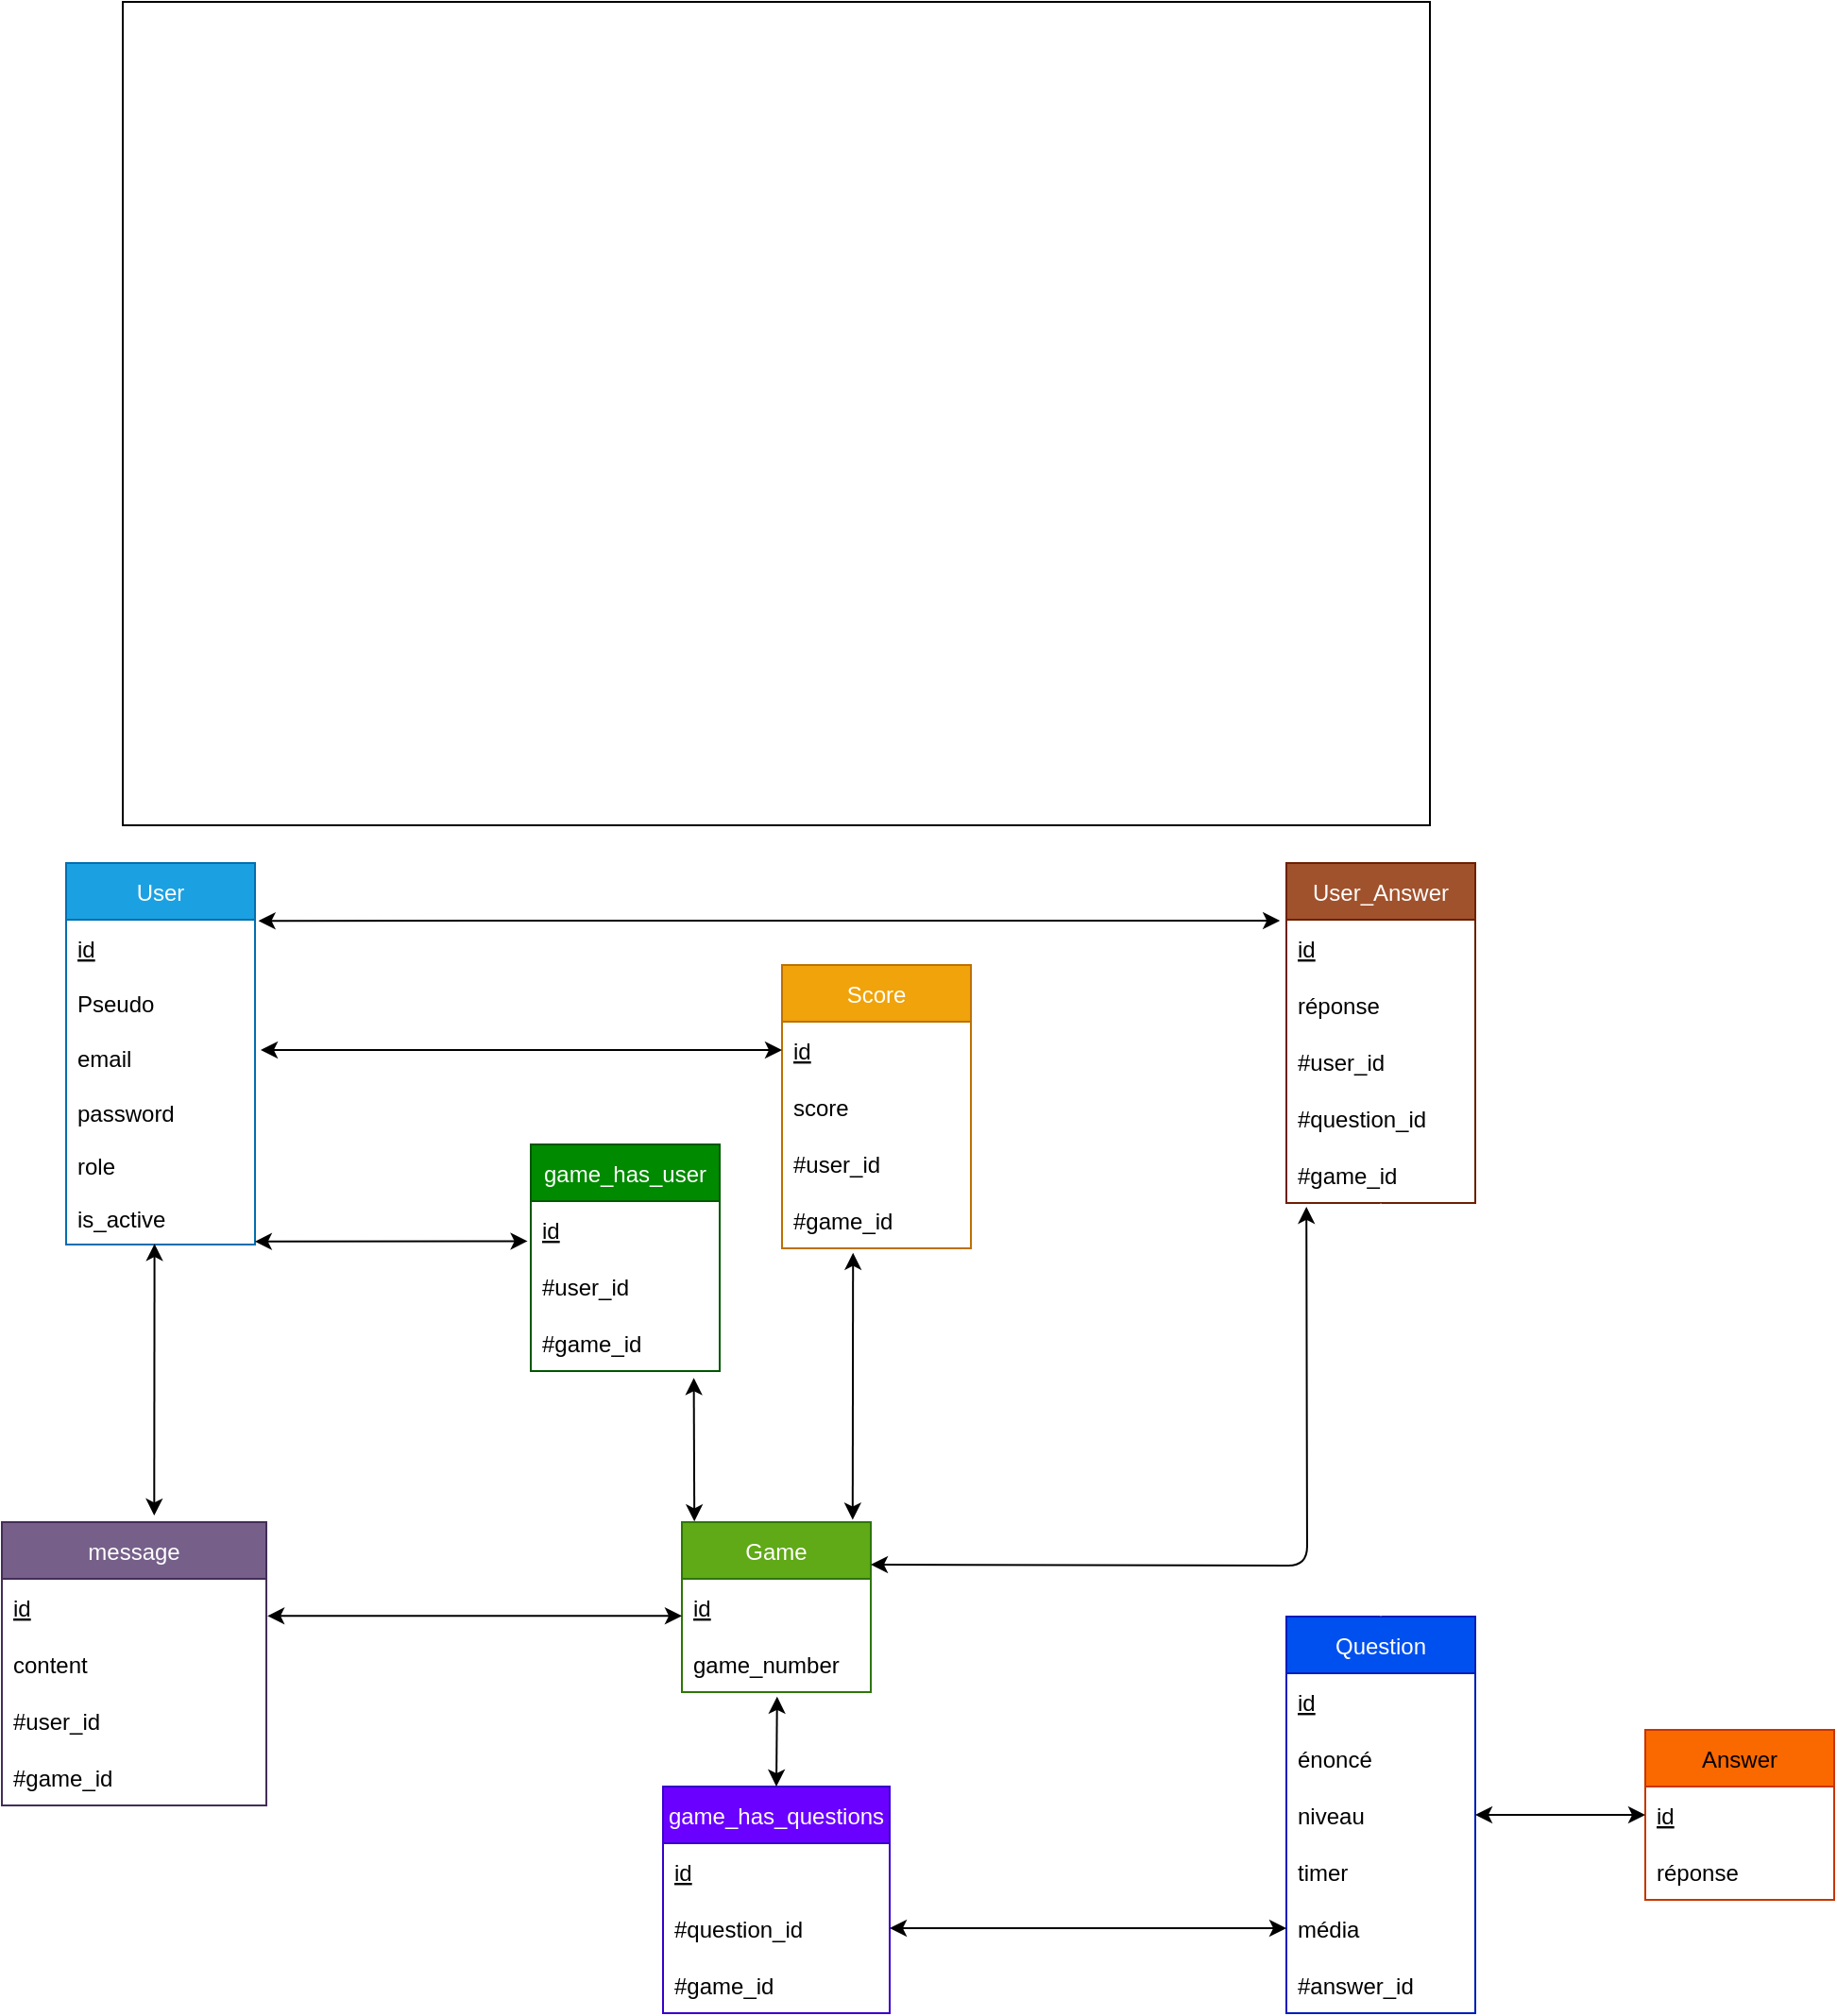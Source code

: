 <mxfile>
    <diagram id="J0Uayc_fJ_nXG9KXXlZn" name="Page-1">
        <mxGraphModel dx="3231" dy="2680" grid="0" gridSize="10" guides="1" tooltips="1" connect="1" arrows="1" fold="1" page="0" pageScale="1" pageWidth="850" pageHeight="1100" math="0" shadow="0">
            <root>
                <mxCell id="0"/>
                <mxCell id="1" parent="0"/>
                <mxCell id="2" value="User" style="swimlane;fontStyle=0;childLayout=stackLayout;horizontal=1;startSize=30;horizontalStack=0;resizeParent=1;resizeParentMax=0;resizeLast=0;collapsible=1;marginBottom=0;fillColor=#1ba1e2;fontColor=#ffffff;strokeColor=#006EAF;rounded=0;" parent="1" vertex="1">
                    <mxGeometry x="-1806" y="-769" width="100" height="202" as="geometry">
                        <mxRectangle x="-1184" y="-603" width="52" height="30" as="alternateBounds"/>
                    </mxGeometry>
                </mxCell>
                <mxCell id="3" value="id" style="text;strokeColor=none;fillColor=none;align=left;verticalAlign=middle;spacingLeft=4;spacingRight=4;overflow=hidden;points=[[0,0.5],[1,0.5]];portConstraint=eastwest;rotatable=0;fontStyle=4;rounded=0;" parent="2" vertex="1">
                    <mxGeometry y="30" width="100" height="30" as="geometry"/>
                </mxCell>
                <mxCell id="4" value="Pseudo" style="text;strokeColor=none;fillColor=none;align=left;verticalAlign=middle;spacingLeft=4;spacingRight=4;overflow=hidden;points=[[0,0.5],[1,0.5]];portConstraint=eastwest;rotatable=0;rounded=0;" parent="2" vertex="1">
                    <mxGeometry y="60" width="100" height="28" as="geometry"/>
                </mxCell>
                <mxCell id="5" value="email" style="text;strokeColor=none;fillColor=none;align=left;verticalAlign=middle;spacingLeft=4;spacingRight=4;overflow=hidden;points=[[0,0.5],[1,0.5]];portConstraint=eastwest;rotatable=0;rounded=0;" parent="2" vertex="1">
                    <mxGeometry y="88" width="100" height="30" as="geometry"/>
                </mxCell>
                <mxCell id="6" value="password" style="text;strokeColor=none;fillColor=none;align=left;verticalAlign=middle;spacingLeft=4;spacingRight=4;overflow=hidden;points=[[0,0.5],[1,0.5]];portConstraint=eastwest;rotatable=0;rounded=0;" parent="2" vertex="1">
                    <mxGeometry y="118" width="100" height="28" as="geometry"/>
                </mxCell>
                <mxCell id="7" value="role" style="text;strokeColor=none;fillColor=none;align=left;verticalAlign=middle;spacingLeft=4;spacingRight=4;overflow=hidden;points=[[0,0.5],[1,0.5]];portConstraint=eastwest;rotatable=0;rounded=0;" parent="2" vertex="1">
                    <mxGeometry y="146" width="100" height="28" as="geometry"/>
                </mxCell>
                <mxCell id="8" value="is_active" style="text;strokeColor=none;fillColor=none;align=left;verticalAlign=middle;spacingLeft=4;spacingRight=4;overflow=hidden;points=[[0,0.5],[1,0.5]];portConstraint=eastwest;rotatable=0;rounded=0;" parent="2" vertex="1">
                    <mxGeometry y="174" width="100" height="28" as="geometry"/>
                </mxCell>
                <mxCell id="74" style="edgeStyle=none;html=1;entryX=0.863;entryY=1.122;entryDx=0;entryDy=0;entryPerimeter=0;exitX=0.066;exitY=-0.004;exitDx=0;exitDy=0;startArrow=classic;startFill=1;exitPerimeter=0;" parent="1" source="9" target="82" edge="1">
                    <mxGeometry relative="1" as="geometry">
                        <mxPoint x="-1523" y="-552" as="targetPoint"/>
                        <mxPoint x="-1521" y="-392" as="sourcePoint"/>
                    </mxGeometry>
                </mxCell>
                <mxCell id="9" value="Game" style="swimlane;fontStyle=0;childLayout=stackLayout;horizontal=1;startSize=30;horizontalStack=0;resizeParent=1;resizeParentMax=0;resizeLast=0;collapsible=1;marginBottom=0;fillColor=#60a917;fontColor=#ffffff;strokeColor=#2D7600;rounded=0;" parent="1" vertex="1">
                    <mxGeometry x="-1480" y="-420" width="100" height="90" as="geometry">
                        <mxRectangle x="-1184" y="-603" width="52" height="30" as="alternateBounds"/>
                    </mxGeometry>
                </mxCell>
                <mxCell id="10" value="id" style="text;strokeColor=none;fillColor=none;align=left;verticalAlign=middle;spacingLeft=4;spacingRight=4;overflow=hidden;points=[[0,0.5],[1,0.5]];portConstraint=eastwest;rotatable=0;fontStyle=4;rounded=0;" parent="9" vertex="1">
                    <mxGeometry y="30" width="100" height="30" as="geometry"/>
                </mxCell>
                <mxCell id="11" value="game_number" style="text;strokeColor=none;fillColor=none;align=left;verticalAlign=middle;spacingLeft=4;spacingRight=4;overflow=hidden;points=[[0,0.5],[1,0.5]];portConstraint=eastwest;rotatable=0;fontStyle=0;rounded=0;" parent="9" vertex="1">
                    <mxGeometry y="60" width="100" height="30" as="geometry"/>
                </mxCell>
                <mxCell id="12" value="Score" style="swimlane;fontStyle=0;childLayout=stackLayout;horizontal=1;startSize=30;horizontalStack=0;resizeParent=1;resizeParentMax=0;resizeLast=0;collapsible=1;marginBottom=0;fillColor=#f0a30a;strokeColor=#BD7000;rounded=0;fontColor=#FFFFFF;" parent="1" vertex="1">
                    <mxGeometry x="-1427" y="-715" width="100" height="150" as="geometry">
                        <mxRectangle x="-1184" y="-603" width="52" height="30" as="alternateBounds"/>
                    </mxGeometry>
                </mxCell>
                <mxCell id="13" value="id" style="text;strokeColor=none;fillColor=none;align=left;verticalAlign=middle;spacingLeft=4;spacingRight=4;overflow=hidden;points=[[0,0.5],[1,0.5]];portConstraint=eastwest;rotatable=0;fontStyle=4;rounded=0;" parent="12" vertex="1">
                    <mxGeometry y="30" width="100" height="30" as="geometry"/>
                </mxCell>
                <mxCell id="14" value="score" style="text;strokeColor=none;fillColor=none;align=left;verticalAlign=middle;spacingLeft=4;spacingRight=4;overflow=hidden;points=[[0,0.5],[1,0.5]];portConstraint=eastwest;rotatable=0;fontStyle=0;rounded=0;" parent="12" vertex="1">
                    <mxGeometry y="60" width="100" height="30" as="geometry"/>
                </mxCell>
                <mxCell id="72" value="#user_id" style="text;strokeColor=none;fillColor=none;align=left;verticalAlign=middle;spacingLeft=4;spacingRight=4;overflow=hidden;points=[[0,0.5],[1,0.5]];portConstraint=eastwest;rotatable=0;fontStyle=0;rounded=0;" parent="12" vertex="1">
                    <mxGeometry y="90" width="100" height="30" as="geometry"/>
                </mxCell>
                <mxCell id="84" value="#game_id" style="text;strokeColor=none;fillColor=none;align=left;verticalAlign=middle;spacingLeft=4;spacingRight=4;overflow=hidden;points=[[0,0.5],[1,0.5]];portConstraint=eastwest;rotatable=0;fontStyle=0;rounded=0;" parent="12" vertex="1">
                    <mxGeometry y="120" width="100" height="30" as="geometry"/>
                </mxCell>
                <mxCell id="23" value="Question" style="swimlane;fontStyle=0;childLayout=stackLayout;horizontal=1;startSize=30;horizontalStack=0;resizeParent=1;resizeParentMax=0;resizeLast=0;collapsible=1;marginBottom=0;fillColor=#0050ef;strokeColor=#001DBC;rounded=0;fontColor=#ffffff;" parent="1" vertex="1">
                    <mxGeometry x="-1160" y="-370" width="100" height="210" as="geometry">
                        <mxRectangle x="-1184" y="-603" width="52" height="30" as="alternateBounds"/>
                    </mxGeometry>
                </mxCell>
                <mxCell id="24" value="id" style="text;strokeColor=none;fillColor=none;align=left;verticalAlign=middle;spacingLeft=4;spacingRight=4;overflow=hidden;points=[[0,0.5],[1,0.5]];portConstraint=eastwest;rotatable=0;fontStyle=4;rounded=0;" parent="23" vertex="1">
                    <mxGeometry y="30" width="100" height="30" as="geometry"/>
                </mxCell>
                <mxCell id="25" value="énoncé" style="text;strokeColor=none;fillColor=none;align=left;verticalAlign=middle;spacingLeft=4;spacingRight=4;overflow=hidden;points=[[0,0.5],[1,0.5]];portConstraint=eastwest;rotatable=0;fontStyle=0;rounded=0;" parent="23" vertex="1">
                    <mxGeometry y="60" width="100" height="30" as="geometry"/>
                </mxCell>
                <mxCell id="26" value="niveau" style="text;strokeColor=none;fillColor=none;align=left;verticalAlign=middle;spacingLeft=4;spacingRight=4;overflow=hidden;points=[[0,0.5],[1,0.5]];portConstraint=eastwest;rotatable=0;fontStyle=0;rounded=0;" parent="23" vertex="1">
                    <mxGeometry y="90" width="100" height="30" as="geometry"/>
                </mxCell>
                <mxCell id="27" value="timer" style="text;strokeColor=none;fillColor=none;align=left;verticalAlign=middle;spacingLeft=4;spacingRight=4;overflow=hidden;points=[[0,0.5],[1,0.5]];portConstraint=eastwest;rotatable=0;fontStyle=0;rounded=0;" parent="23" vertex="1">
                    <mxGeometry y="120" width="100" height="30" as="geometry"/>
                </mxCell>
                <mxCell id="28" value="média" style="text;strokeColor=none;fillColor=none;align=left;verticalAlign=middle;spacingLeft=4;spacingRight=4;overflow=hidden;points=[[0,0.5],[1,0.5]];portConstraint=eastwest;rotatable=0;fontStyle=0;rounded=0;" parent="23" vertex="1">
                    <mxGeometry y="150" width="100" height="30" as="geometry"/>
                </mxCell>
                <mxCell id="92" value="#answer_id" style="text;strokeColor=none;fillColor=none;align=left;verticalAlign=middle;spacingLeft=4;spacingRight=4;overflow=hidden;points=[[0,0.5],[1,0.5]];portConstraint=eastwest;rotatable=0;fontStyle=0;rounded=0;" parent="23" vertex="1">
                    <mxGeometry y="180" width="100" height="30" as="geometry"/>
                </mxCell>
                <mxCell id="29" value="Answer" style="swimlane;fontStyle=0;childLayout=stackLayout;horizontal=1;startSize=30;horizontalStack=0;resizeParent=1;resizeParentMax=0;resizeLast=0;collapsible=1;marginBottom=0;fillColor=#fa6800;strokeColor=#C73500;rounded=0;fontColor=#000000;" parent="1" vertex="1">
                    <mxGeometry x="-970" y="-310" width="100" height="90" as="geometry">
                        <mxRectangle x="-1184" y="-603" width="52" height="30" as="alternateBounds"/>
                    </mxGeometry>
                </mxCell>
                <mxCell id="30" value="id" style="text;strokeColor=none;fillColor=none;align=left;verticalAlign=middle;spacingLeft=4;spacingRight=4;overflow=hidden;points=[[0,0.5],[1,0.5]];portConstraint=eastwest;rotatable=0;fontStyle=4;rounded=0;" parent="29" vertex="1">
                    <mxGeometry y="30" width="100" height="30" as="geometry"/>
                </mxCell>
                <mxCell id="31" value="réponse" style="text;strokeColor=none;fillColor=none;align=left;verticalAlign=middle;spacingLeft=4;spacingRight=4;overflow=hidden;points=[[0,0.5],[1,0.5]];portConstraint=eastwest;rotatable=0;fontStyle=0;rounded=0;" parent="29" vertex="1">
                    <mxGeometry y="60" width="100" height="30" as="geometry"/>
                </mxCell>
                <mxCell id="44" value="message" style="swimlane;fontStyle=0;childLayout=stackLayout;horizontal=1;startSize=30;horizontalStack=0;resizeParent=1;resizeParentMax=0;resizeLast=0;collapsible=1;marginBottom=0;fillColor=#76608a;fontColor=#ffffff;strokeColor=#432D57;rounded=0;" parent="1" vertex="1">
                    <mxGeometry x="-1840" y="-420" width="140" height="150" as="geometry"/>
                </mxCell>
                <mxCell id="45" value="id" style="text;strokeColor=none;fillColor=none;align=left;verticalAlign=middle;spacingLeft=4;spacingRight=4;overflow=hidden;points=[[0,0.5],[1,0.5]];portConstraint=eastwest;rotatable=0;fontStyle=4;rounded=0;" parent="44" vertex="1">
                    <mxGeometry y="30" width="140" height="30" as="geometry"/>
                </mxCell>
                <mxCell id="46" value="content" style="text;strokeColor=none;fillColor=none;align=left;verticalAlign=middle;spacingLeft=4;spacingRight=4;overflow=hidden;points=[[0,0.5],[1,0.5]];portConstraint=eastwest;rotatable=0;rounded=0;" parent="44" vertex="1">
                    <mxGeometry y="60" width="140" height="30" as="geometry"/>
                </mxCell>
                <mxCell id="68" value="#user_id" style="text;strokeColor=none;fillColor=none;align=left;verticalAlign=middle;spacingLeft=4;spacingRight=4;overflow=hidden;points=[[0,0.5],[1,0.5]];portConstraint=eastwest;rotatable=0;rounded=0;" parent="44" vertex="1">
                    <mxGeometry y="90" width="140" height="30" as="geometry"/>
                </mxCell>
                <mxCell id="70" value="#game_id" style="text;strokeColor=none;fillColor=none;align=left;verticalAlign=middle;spacingLeft=4;spacingRight=4;overflow=hidden;points=[[0,0.5],[1,0.5]];portConstraint=eastwest;rotatable=0;rounded=0;" parent="44" vertex="1">
                    <mxGeometry y="120" width="140" height="30" as="geometry"/>
                </mxCell>
                <mxCell id="50" value="User_Answer" style="swimlane;fontStyle=0;childLayout=stackLayout;horizontal=1;startSize=30;horizontalStack=0;resizeParent=1;resizeParentMax=0;resizeLast=0;collapsible=1;marginBottom=0;fillColor=#a0522d;strokeColor=#6D1F00;rounded=0;fontColor=#ffffff;" parent="1" vertex="1">
                    <mxGeometry x="-1160" y="-769" width="100" height="180" as="geometry">
                        <mxRectangle x="-1184" y="-603" width="52" height="30" as="alternateBounds"/>
                    </mxGeometry>
                </mxCell>
                <mxCell id="51" value="id" style="text;strokeColor=none;fillColor=none;align=left;verticalAlign=middle;spacingLeft=4;spacingRight=4;overflow=hidden;points=[[0,0.5],[1,0.5]];portConstraint=eastwest;rotatable=0;fontStyle=4;rounded=0;" parent="50" vertex="1">
                    <mxGeometry y="30" width="100" height="30" as="geometry"/>
                </mxCell>
                <mxCell id="52" value="réponse" style="text;strokeColor=none;fillColor=none;align=left;verticalAlign=middle;spacingLeft=4;spacingRight=4;overflow=hidden;points=[[0,0.5],[1,0.5]];portConstraint=eastwest;rotatable=0;fontStyle=0;rounded=0;" parent="50" vertex="1">
                    <mxGeometry y="60" width="100" height="30" as="geometry"/>
                </mxCell>
                <mxCell id="95" value="#user_id" style="text;strokeColor=none;fillColor=none;align=left;verticalAlign=middle;spacingLeft=4;spacingRight=4;overflow=hidden;points=[[0,0.5],[1,0.5]];portConstraint=eastwest;rotatable=0;fontStyle=0;rounded=0;" parent="50" vertex="1">
                    <mxGeometry y="90" width="100" height="30" as="geometry"/>
                </mxCell>
                <mxCell id="96" value="#question_id" style="text;strokeColor=none;fillColor=none;align=left;verticalAlign=middle;spacingLeft=4;spacingRight=4;overflow=hidden;points=[[0,0.5],[1,0.5]];portConstraint=eastwest;rotatable=0;fontStyle=0;rounded=0;" parent="50" vertex="1">
                    <mxGeometry y="120" width="100" height="30" as="geometry"/>
                </mxCell>
                <mxCell id="163" value="#game_id" style="text;strokeColor=none;fillColor=none;align=left;verticalAlign=middle;spacingLeft=4;spacingRight=4;overflow=hidden;points=[[0,0.5],[1,0.5]];portConstraint=eastwest;rotatable=0;fontStyle=0;rounded=0;" parent="50" vertex="1">
                    <mxGeometry y="150" width="100" height="30" as="geometry"/>
                </mxCell>
                <mxCell id="67" value="" style="endArrow=classic;startArrow=classic;html=1;entryX=0.468;entryY=0.986;entryDx=0;entryDy=0;entryPerimeter=0;exitX=0.576;exitY=-0.023;exitDx=0;exitDy=0;exitPerimeter=0;" parent="1" source="44" target="8" edge="1">
                    <mxGeometry width="50" height="50" relative="1" as="geometry">
                        <mxPoint x="-1793" y="-485" as="sourcePoint"/>
                        <mxPoint x="-1743" y="-535" as="targetPoint"/>
                    </mxGeometry>
                </mxCell>
                <mxCell id="69" value="" style="endArrow=classic;startArrow=classic;html=1;entryX=0;entryY=0.655;entryDx=0;entryDy=0;exitX=1.004;exitY=0.655;exitDx=0;exitDy=0;exitPerimeter=0;entryPerimeter=0;" parent="1" source="45" target="10" edge="1">
                    <mxGeometry width="50" height="50" relative="1" as="geometry">
                        <mxPoint x="-1745" y="-379.0" as="sourcePoint"/>
                        <mxPoint x="-1746.2" y="-466.392" as="targetPoint"/>
                    </mxGeometry>
                </mxCell>
                <mxCell id="71" value="" style="endArrow=classic;startArrow=classic;html=1;entryX=0;entryY=0.5;entryDx=0;entryDy=0;" parent="1" target="13" edge="1">
                    <mxGeometry width="50" height="50" relative="1" as="geometry">
                        <mxPoint x="-1703" y="-670" as="sourcePoint"/>
                        <mxPoint x="-1761.2" y="-547.392" as="targetPoint"/>
                    </mxGeometry>
                </mxCell>
                <mxCell id="73" value="" style="endArrow=classic;startArrow=classic;html=1;exitX=0.999;exitY=0.944;exitDx=0;exitDy=0;exitPerimeter=0;entryX=-0.017;entryY=0.707;entryDx=0;entryDy=0;entryPerimeter=0;" parent="1" source="8" target="76" edge="1">
                    <mxGeometry width="50" height="50" relative="1" as="geometry">
                        <mxPoint x="-1704" y="-547" as="sourcePoint"/>
                        <mxPoint x="-1609" y="-496" as="targetPoint"/>
                    </mxGeometry>
                </mxCell>
                <mxCell id="75" value="game_has_user" style="swimlane;fontStyle=0;childLayout=stackLayout;horizontal=1;startSize=30;horizontalStack=0;resizeParent=1;resizeParentMax=0;resizeLast=0;collapsible=1;marginBottom=0;fillColor=#008a00;fontColor=#ffffff;strokeColor=#005700;rounded=0;" parent="1" vertex="1">
                    <mxGeometry x="-1560" y="-620" width="100" height="120" as="geometry">
                        <mxRectangle x="-1184" y="-603" width="52" height="30" as="alternateBounds"/>
                    </mxGeometry>
                </mxCell>
                <mxCell id="76" value="id" style="text;strokeColor=none;fillColor=none;align=left;verticalAlign=middle;spacingLeft=4;spacingRight=4;overflow=hidden;points=[[0,0.5],[1,0.5]];portConstraint=eastwest;rotatable=0;fontStyle=4;rounded=0;" parent="75" vertex="1">
                    <mxGeometry y="30" width="100" height="30" as="geometry"/>
                </mxCell>
                <mxCell id="81" value="#user_id" style="text;strokeColor=none;fillColor=none;align=left;verticalAlign=middle;spacingLeft=4;spacingRight=4;overflow=hidden;points=[[0,0.5],[1,0.5]];portConstraint=eastwest;rotatable=0;fontStyle=0;rounded=0;" parent="75" vertex="1">
                    <mxGeometry y="60" width="100" height="30" as="geometry"/>
                </mxCell>
                <mxCell id="82" value="#game_id" style="text;strokeColor=none;fillColor=none;align=left;verticalAlign=middle;spacingLeft=4;spacingRight=4;overflow=hidden;points=[[0,0.5],[1,0.5]];portConstraint=eastwest;rotatable=0;fontStyle=0;rounded=0;" parent="75" vertex="1">
                    <mxGeometry y="90" width="100" height="30" as="geometry"/>
                </mxCell>
                <mxCell id="83" value="" style="endArrow=classic;startArrow=classic;html=1;entryX=0.376;entryY=1.079;entryDx=0;entryDy=0;exitX=0.904;exitY=-0.014;exitDx=0;exitDy=0;exitPerimeter=0;entryPerimeter=0;" parent="1" source="9" target="84" edge="1">
                    <mxGeometry width="50" height="50" relative="1" as="geometry">
                        <mxPoint x="-1601" y="-562" as="sourcePoint"/>
                        <mxPoint x="-1237" y="-565" as="targetPoint"/>
                    </mxGeometry>
                </mxCell>
                <mxCell id="85" value="game_has_questions" style="swimlane;fontStyle=0;childLayout=stackLayout;horizontal=1;startSize=30;horizontalStack=0;resizeParent=1;resizeParentMax=0;resizeLast=0;collapsible=1;marginBottom=0;fillColor=#6a00ff;fontColor=#ffffff;strokeColor=#3700CC;rounded=0;" parent="1" vertex="1">
                    <mxGeometry x="-1490" y="-280" width="120" height="120" as="geometry">
                        <mxRectangle x="-1184" y="-603" width="52" height="30" as="alternateBounds"/>
                    </mxGeometry>
                </mxCell>
                <mxCell id="86" value="id" style="text;strokeColor=none;fillColor=none;align=left;verticalAlign=middle;spacingLeft=4;spacingRight=4;overflow=hidden;points=[[0,0.5],[1,0.5]];portConstraint=eastwest;rotatable=0;fontStyle=4;rounded=0;" parent="85" vertex="1">
                    <mxGeometry y="30" width="120" height="30" as="geometry"/>
                </mxCell>
                <mxCell id="87" value="#question_id" style="text;strokeColor=none;fillColor=none;align=left;verticalAlign=middle;spacingLeft=4;spacingRight=4;overflow=hidden;points=[[0,0.5],[1,0.5]];portConstraint=eastwest;rotatable=0;fontStyle=0;rounded=0;" parent="85" vertex="1">
                    <mxGeometry y="60" width="120" height="30" as="geometry"/>
                </mxCell>
                <mxCell id="88" value="#game_id" style="text;strokeColor=none;fillColor=none;align=left;verticalAlign=middle;spacingLeft=4;spacingRight=4;overflow=hidden;points=[[0,0.5],[1,0.5]];portConstraint=eastwest;rotatable=0;fontStyle=0;rounded=0;" parent="85" vertex="1">
                    <mxGeometry y="90" width="120" height="30" as="geometry"/>
                </mxCell>
                <mxCell id="89" style="edgeStyle=none;html=1;entryX=0.5;entryY=0;entryDx=0;entryDy=0;exitX=0.504;exitY=1.08;exitDx=0;exitDy=0;startArrow=classic;startFill=1;exitPerimeter=0;" parent="1" source="11" target="85" edge="1">
                    <mxGeometry relative="1" as="geometry">
                        <mxPoint x="-1358" y="-270.0" as="targetPoint"/>
                        <mxPoint x="-1356.4" y="-171.31" as="sourcePoint"/>
                    </mxGeometry>
                </mxCell>
                <mxCell id="90" style="edgeStyle=none;html=1;startArrow=classic;startFill=1;exitX=1;exitY=0.5;exitDx=0;exitDy=0;entryX=0;entryY=0.5;entryDx=0;entryDy=0;" parent="1" source="87" target="28" edge="1">
                    <mxGeometry relative="1" as="geometry">
                        <mxPoint x="-1170" y="-210" as="targetPoint"/>
                        <mxPoint x="-1484" y="-289" as="sourcePoint"/>
                    </mxGeometry>
                </mxCell>
                <mxCell id="91" style="edgeStyle=none;html=1;entryX=0;entryY=0.5;entryDx=0;entryDy=0;startArrow=classic;startFill=1;exitX=1;exitY=0.5;exitDx=0;exitDy=0;" parent="1" source="26" target="30" edge="1">
                    <mxGeometry relative="1" as="geometry">
                        <mxPoint x="-1050" y="-254" as="targetPoint"/>
                        <mxPoint x="-927" y="-283" as="sourcePoint"/>
                    </mxGeometry>
                </mxCell>
                <mxCell id="93" style="edgeStyle=none;html=1;exitX=1.018;exitY=0.019;exitDx=0;exitDy=0;startArrow=classic;startFill=1;exitPerimeter=0;entryX=-0.034;entryY=0.017;entryDx=0;entryDy=0;entryPerimeter=0;" parent="1" source="3" target="51" edge="1">
                    <mxGeometry relative="1" as="geometry">
                        <mxPoint x="-1240" y="-738" as="targetPoint"/>
                        <mxPoint x="-1494" y="-299" as="sourcePoint"/>
                    </mxGeometry>
                </mxCell>
                <mxCell id="94" style="edgeStyle=none;html=1;entryX=0.5;entryY=1;entryDx=0;entryDy=0;exitX=0.5;exitY=0;exitDx=0;exitDy=0;startArrow=classic;startFill=1;fillColor=#e51400;strokeColor=#FFFFFF;" parent="1" source="23" target="50" edge="1">
                    <mxGeometry relative="1" as="geometry">
                        <mxPoint x="-1485.6" y="-469.69" as="targetPoint"/>
                        <mxPoint x="-1484" y="-289" as="sourcePoint"/>
                    </mxGeometry>
                </mxCell>
                <mxCell id="164" value="" style="endArrow=classic;startArrow=classic;html=1;entryX=0.106;entryY=1.066;entryDx=0;entryDy=0;exitX=1;exitY=0.25;exitDx=0;exitDy=0;entryPerimeter=0;" parent="1" source="9" target="163" edge="1">
                    <mxGeometry width="50" height="50" relative="1" as="geometry">
                        <mxPoint x="-1444" y="-299" as="sourcePoint"/>
                        <mxPoint x="-1294" y="-602.0" as="targetPoint"/>
                        <Array as="points">
                            <mxPoint x="-1149" y="-397"/>
                        </Array>
                    </mxGeometry>
                </mxCell>
                <mxCell id="165" value="User(&lt;u&gt;code_user,&lt;/u&gt;&amp;nbsp;firstName, lastName, password, email, city, profile_picture, description, is_active, #job_id, github_username, url_portfolio, url_linkedin, url_github,url_gitlab)&lt;br&gt;Message(&lt;u&gt;code_message&lt;/u&gt;, content, users, #uder_id)&lt;br&gt;Role(&lt;u&gt;code_role&lt;/u&gt;, name)&lt;br&gt;USER_HAS_PROJECT_ROLE(&lt;u&gt;userId, projectId, roleId&lt;/u&gt;, #user_id, #project_id, #role_id)&lt;br&gt;Project(&lt;u&gt;code_project&lt;/u&gt;, name, description, start_date, end_date, url_github_repo, url_github_project,&amp;nbsp;url_trello, url_slack_server, url_discord_server, url_gitlab_repo)&lt;br&gt;PROJECT_HAS_JOB(#project_id, #job_id)&lt;br&gt;Job(&lt;u&gt;code_job&lt;/u&gt;, name, description)&lt;br&gt;PROJECT_HAS_TECHNO(#project_id, #techno_id)&lt;br&gt;Techno(&lt;u&gt;code_techno&lt;/u&gt;, name, tag)&lt;br&gt;USER_HAS_TECHNO(#user_id, #techno_id)" style="rounded=0;whiteSpace=wrap;html=1;fontColor=#FFFFFF;align=left;" vertex="1" parent="1">
                    <mxGeometry x="-1776" y="-1225" width="692" height="436" as="geometry"/>
                </mxCell>
            </root>
        </mxGraphModel>
    </diagram>
</mxfile>